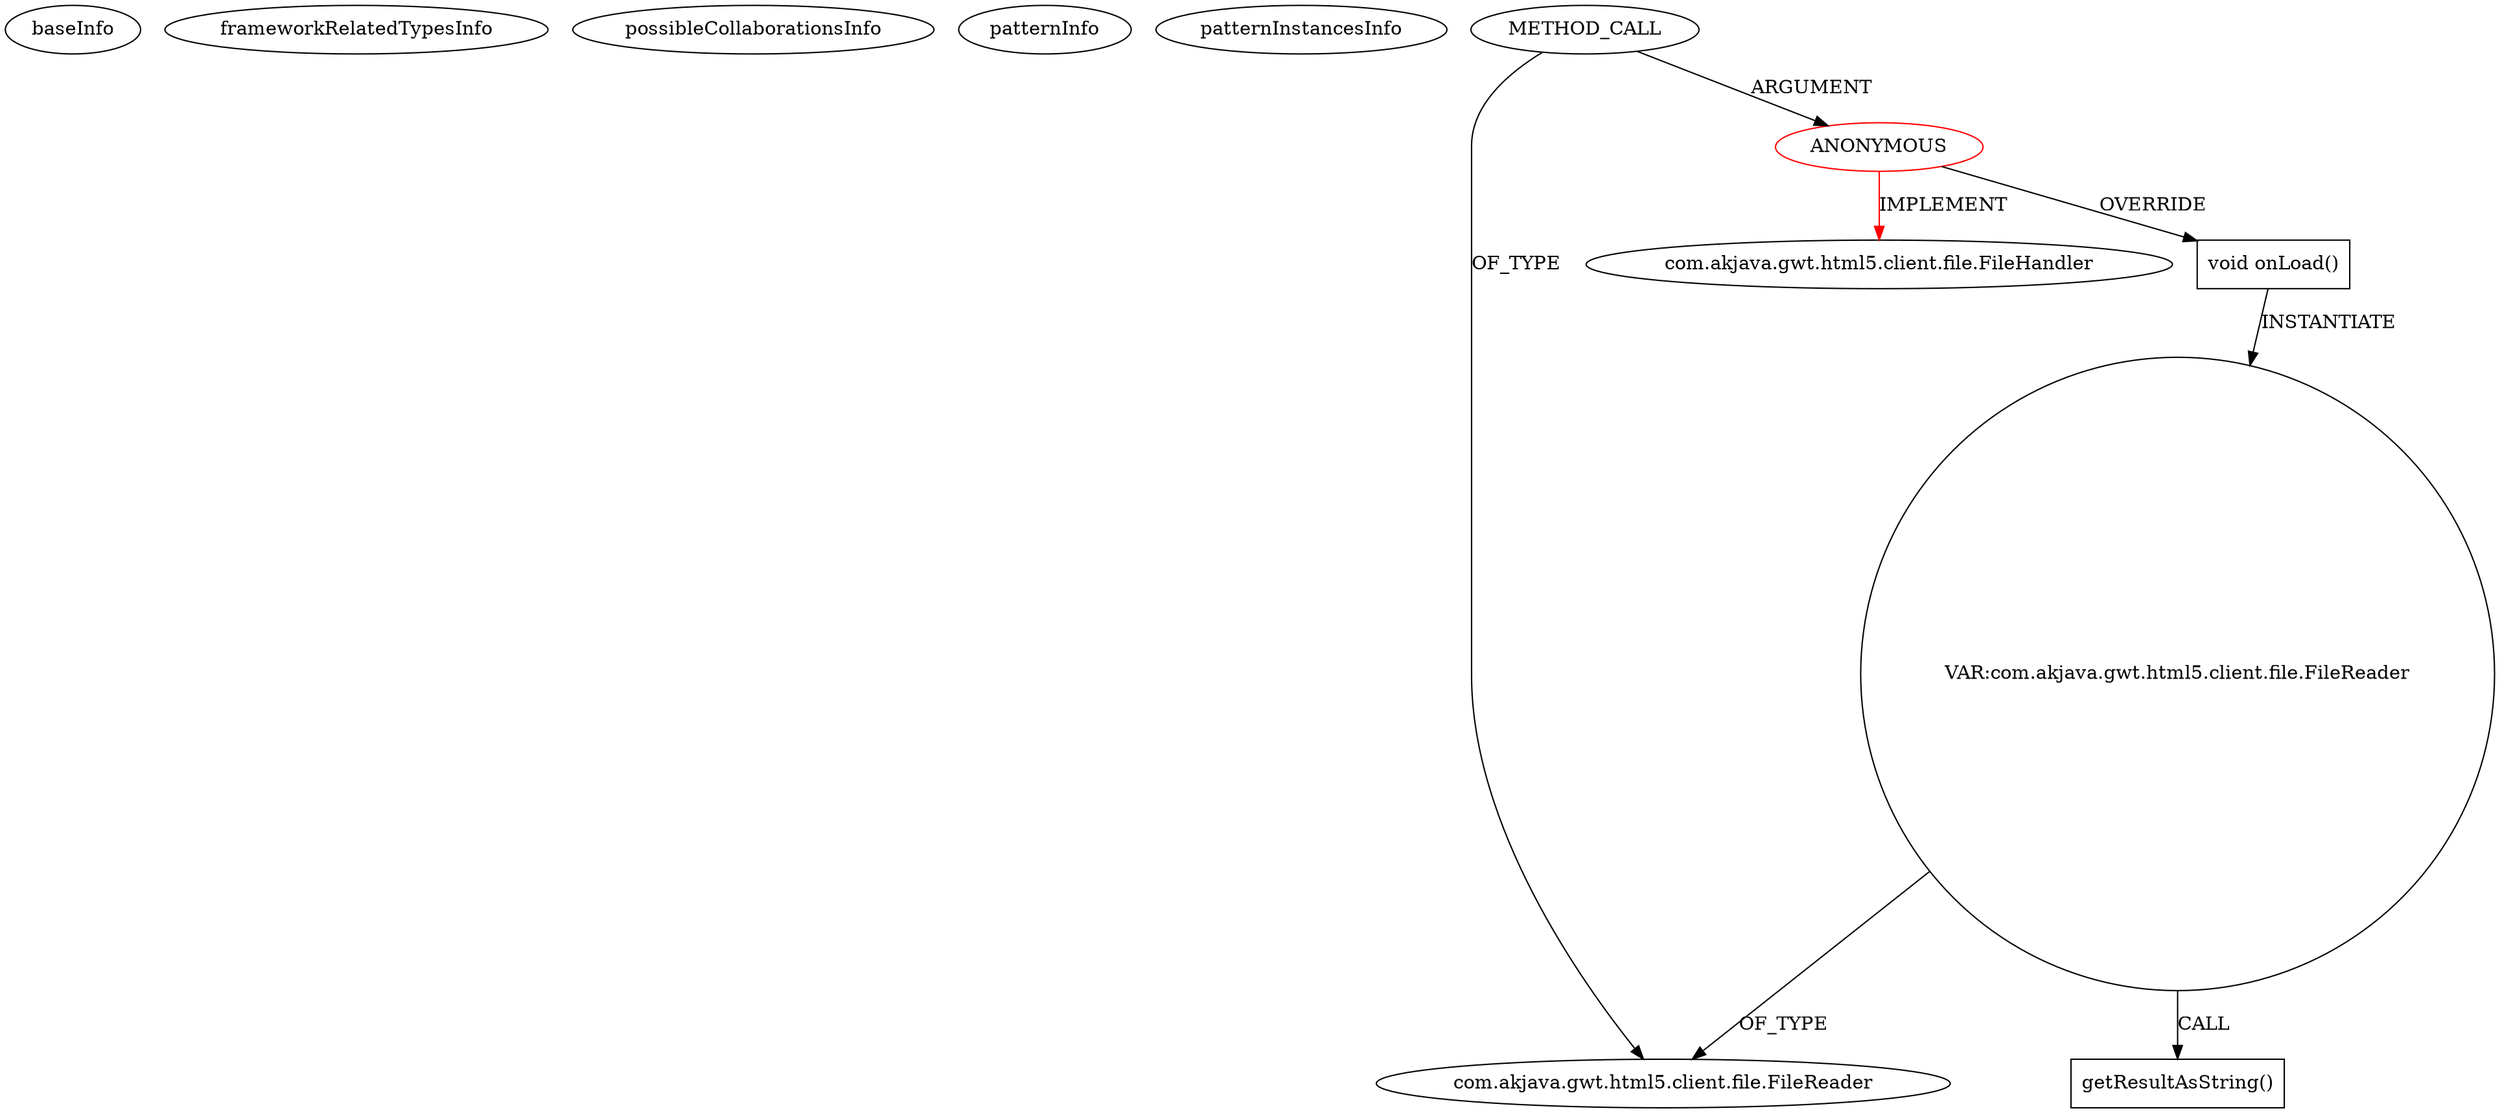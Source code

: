 digraph {
baseInfo[graphId=1534,category="pattern",isAnonymous=true,possibleRelation=false]
frameworkRelatedTypesInfo[0="com.akjava.gwt.html5.client.file.FileHandler"]
possibleCollaborationsInfo[]
patternInfo[frequency=2.0,patternRootClient=0]
patternInstancesInfo[0="akjava-GWT-Hangouts~/akjava-GWT-Hangouts/GWT-Hangouts-master/apps/sound-player/src/com/akjava/gwt/hangout/soundplayer/client/ExtraTest.java~void onChange(com.google.gwt.event.dom.client.ChangeEvent)~583",1="akjava-GWT-Hangouts~/akjava-GWT-Hangouts/GWT-Hangouts-master/apps/sound-player/src/com/akjava/gwt/hangout/soundplayer/client/HangoutSoundPlayer.java~void onChange(com.google.gwt.event.dom.client.ChangeEvent)~564"]
3[label="com.akjava.gwt.html5.client.file.FileReader",vertexType="FRAMEWORK_CLASS_TYPE",isFrameworkType=false]
2[label="METHOD_CALL",vertexType="OUTSIDE_CALL",isFrameworkType=false]
0[label="ANONYMOUS",vertexType="ROOT_ANONYMOUS_DECLARATION",isFrameworkType=false,color=red]
1[label="com.akjava.gwt.html5.client.file.FileHandler",vertexType="FRAMEWORK_INTERFACE_TYPE",isFrameworkType=false]
4[label="void onLoad()",vertexType="OVERRIDING_METHOD_DECLARATION",isFrameworkType=false,shape=box]
5[label="VAR:com.akjava.gwt.html5.client.file.FileReader",vertexType="VARIABLE_EXPRESION",isFrameworkType=false,shape=circle]
6[label="getResultAsString()",vertexType="INSIDE_CALL",isFrameworkType=false,shape=box]
2->0[label="ARGUMENT"]
5->6[label="CALL"]
5->3[label="OF_TYPE"]
0->1[label="IMPLEMENT",color=red]
0->4[label="OVERRIDE"]
4->5[label="INSTANTIATE"]
2->3[label="OF_TYPE"]
}
